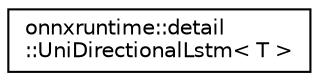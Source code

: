 digraph "Graphical Class Hierarchy"
{
  edge [fontname="Helvetica",fontsize="10",labelfontname="Helvetica",labelfontsize="10"];
  node [fontname="Helvetica",fontsize="10",shape=record];
  rankdir="LR";
  Node0 [label="onnxruntime::detail\l::UniDirectionalLstm\< T \>",height=0.2,width=0.4,color="black", fillcolor="white", style="filled",URL="$classonnxruntime_1_1detail_1_1UniDirectionalLstm.html"];
}
